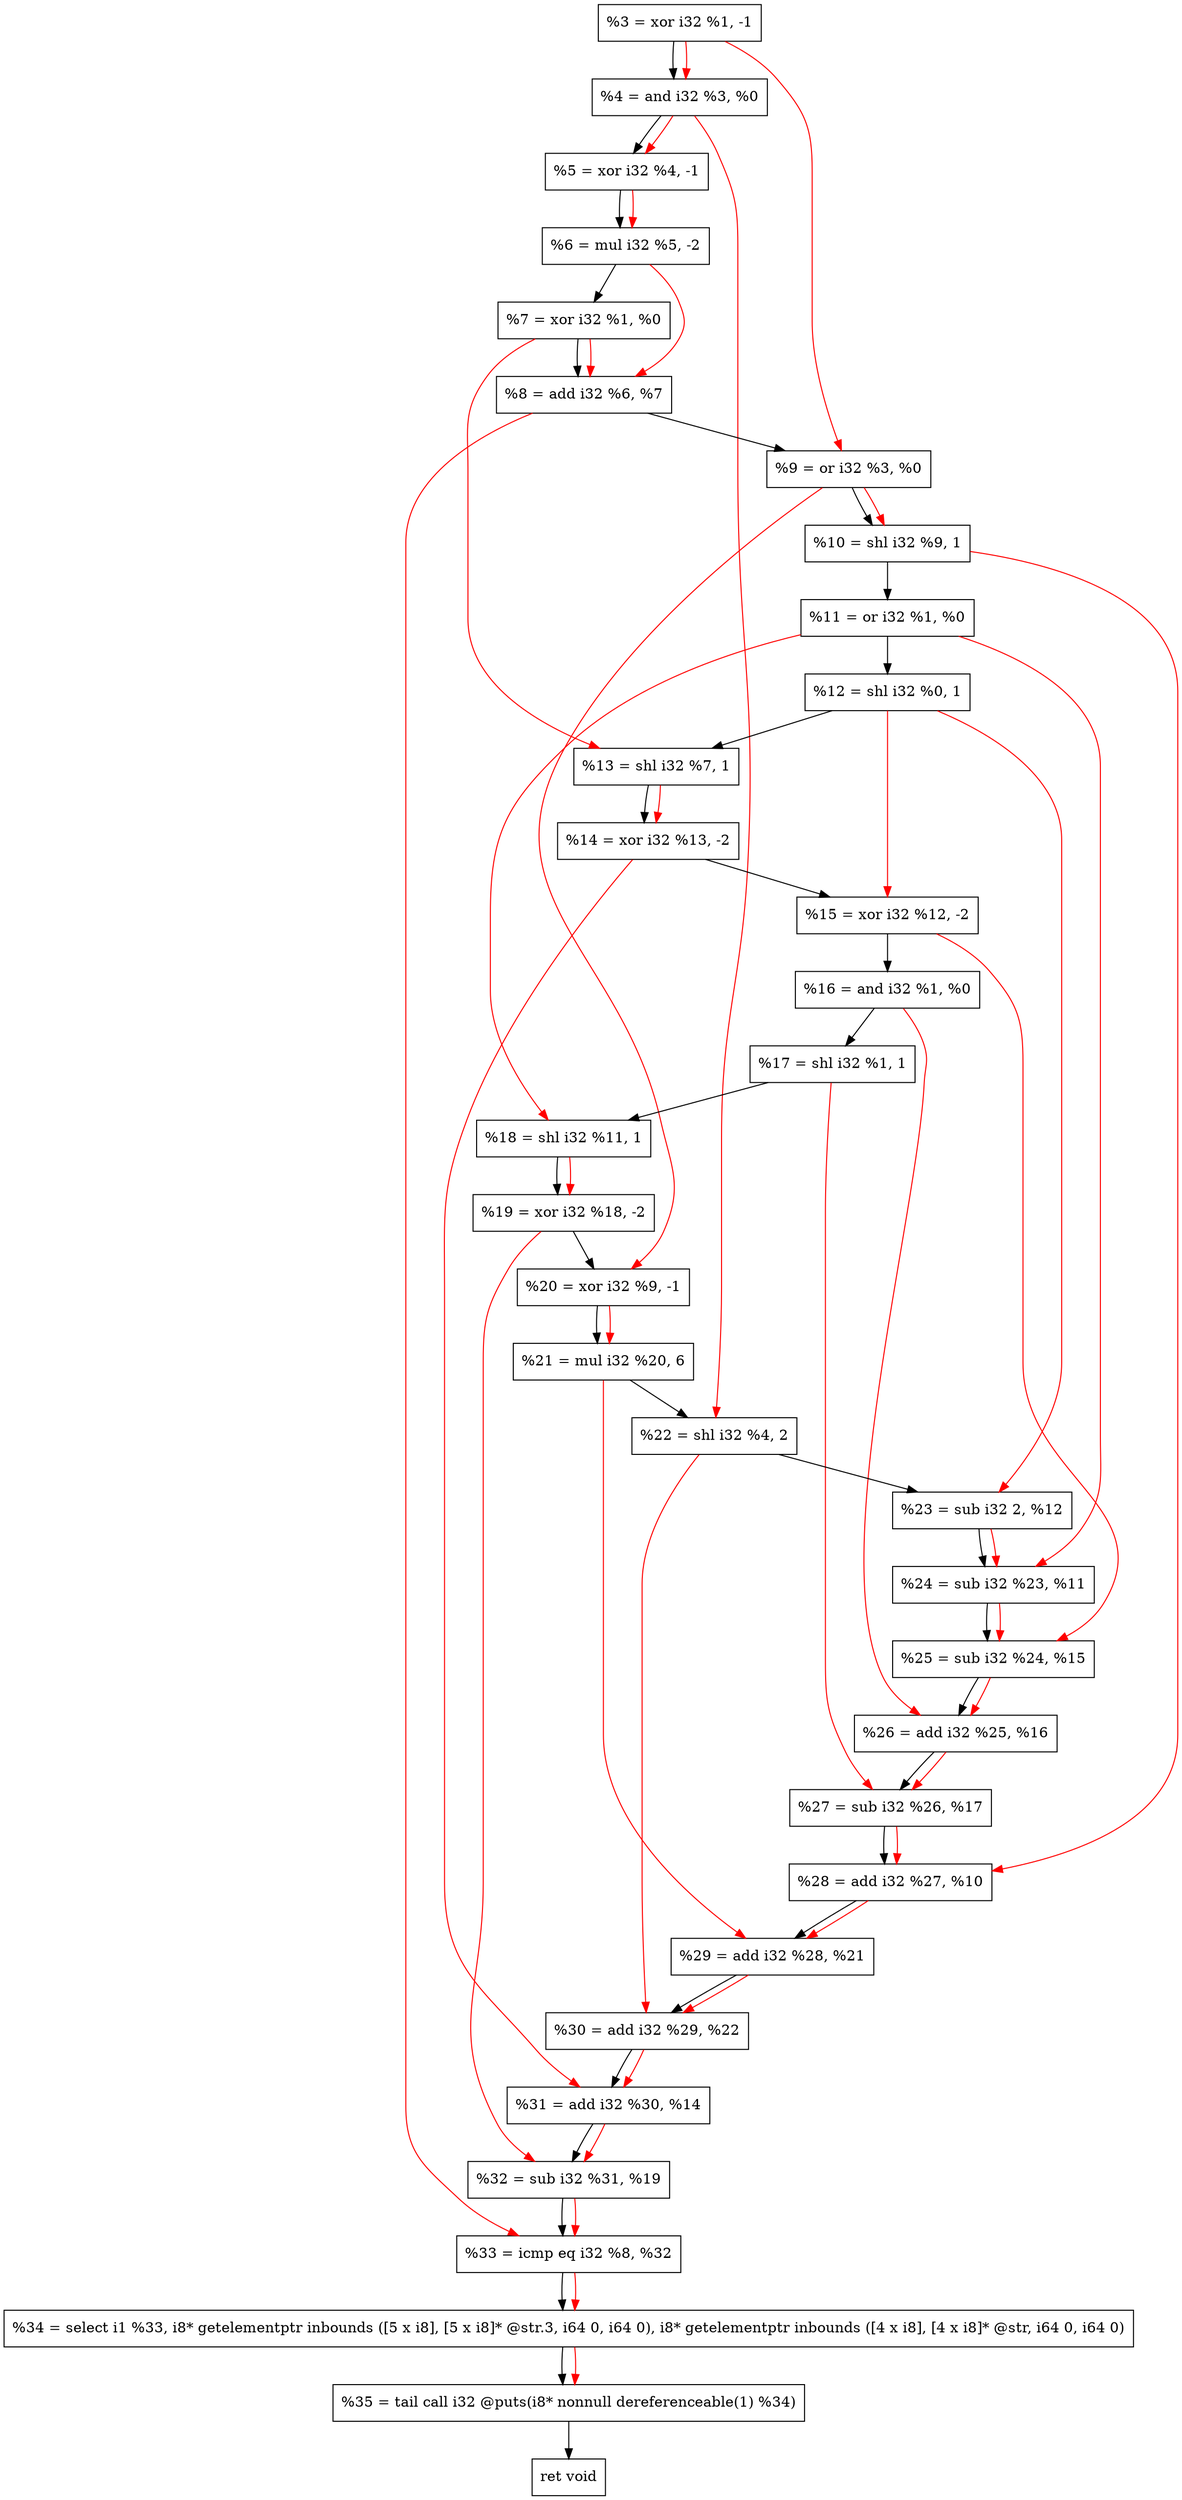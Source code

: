 digraph "DFG for'crackme' function" {
	Node0x1ddfcd0[shape=record, label="  %3 = xor i32 %1, -1"];
	Node0x1ddfd40[shape=record, label="  %4 = and i32 %3, %0"];
	Node0x1ddfe00[shape=record, label="  %5 = xor i32 %4, -1"];
	Node0x1ddfe70[shape=record, label="  %6 = mul i32 %5, -2"];
	Node0x1ddfee0[shape=record, label="  %7 = xor i32 %1, %0"];
	Node0x1ddff50[shape=record, label="  %8 = add i32 %6, %7"];
	Node0x1ddffc0[shape=record, label="  %9 = or i32 %3, %0"];
	Node0x1de0060[shape=record, label="  %10 = shl i32 %9, 1"];
	Node0x1de00d0[shape=record, label="  %11 = or i32 %1, %0"];
	Node0x1de0140[shape=record, label="  %12 = shl i32 %0, 1"];
	Node0x1de01b0[shape=record, label="  %13 = shl i32 %7, 1"];
	Node0x1de0220[shape=record, label="  %14 = xor i32 %13, -2"];
	Node0x1de0290[shape=record, label="  %15 = xor i32 %12, -2"];
	Node0x1de0300[shape=record, label="  %16 = and i32 %1, %0"];
	Node0x1de0370[shape=record, label="  %17 = shl i32 %1, 1"];
	Node0x1de03e0[shape=record, label="  %18 = shl i32 %11, 1"];
	Node0x1de0450[shape=record, label="  %19 = xor i32 %18, -2"];
	Node0x1de04c0[shape=record, label="  %20 = xor i32 %9, -1"];
	Node0x1de0560[shape=record, label="  %21 = mul i32 %20, 6"];
	Node0x1de0600[shape=record, label="  %22 = shl i32 %4, 2"];
	Node0x1de0670[shape=record, label="  %23 = sub i32 2, %12"];
	Node0x1de06e0[shape=record, label="  %24 = sub i32 %23, %11"];
	Node0x1de0750[shape=record, label="  %25 = sub i32 %24, %15"];
	Node0x1de07c0[shape=record, label="  %26 = add i32 %25, %16"];
	Node0x1de0830[shape=record, label="  %27 = sub i32 %26, %17"];
	Node0x1de08a0[shape=record, label="  %28 = add i32 %27, %10"];
	Node0x1de0910[shape=record, label="  %29 = add i32 %28, %21"];
	Node0x1de0980[shape=record, label="  %30 = add i32 %29, %22"];
	Node0x1de09f0[shape=record, label="  %31 = add i32 %30, %14"];
	Node0x1de0a60[shape=record, label="  %32 = sub i32 %31, %19"];
	Node0x1de0ce0[shape=record, label="  %33 = icmp eq i32 %8, %32"];
	Node0x1d80268[shape=record, label="  %34 = select i1 %33, i8* getelementptr inbounds ([5 x i8], [5 x i8]* @str.3, i64 0, i64 0), i8* getelementptr inbounds ([4 x i8], [4 x i8]* @str, i64 0, i64 0)"];
	Node0x1de1180[shape=record, label="  %35 = tail call i32 @puts(i8* nonnull dereferenceable(1) %34)"];
	Node0x1de11d0[shape=record, label="  ret void"];
	Node0x1ddfcd0 -> Node0x1ddfd40;
	Node0x1ddfd40 -> Node0x1ddfe00;
	Node0x1ddfe00 -> Node0x1ddfe70;
	Node0x1ddfe70 -> Node0x1ddfee0;
	Node0x1ddfee0 -> Node0x1ddff50;
	Node0x1ddff50 -> Node0x1ddffc0;
	Node0x1ddffc0 -> Node0x1de0060;
	Node0x1de0060 -> Node0x1de00d0;
	Node0x1de00d0 -> Node0x1de0140;
	Node0x1de0140 -> Node0x1de01b0;
	Node0x1de01b0 -> Node0x1de0220;
	Node0x1de0220 -> Node0x1de0290;
	Node0x1de0290 -> Node0x1de0300;
	Node0x1de0300 -> Node0x1de0370;
	Node0x1de0370 -> Node0x1de03e0;
	Node0x1de03e0 -> Node0x1de0450;
	Node0x1de0450 -> Node0x1de04c0;
	Node0x1de04c0 -> Node0x1de0560;
	Node0x1de0560 -> Node0x1de0600;
	Node0x1de0600 -> Node0x1de0670;
	Node0x1de0670 -> Node0x1de06e0;
	Node0x1de06e0 -> Node0x1de0750;
	Node0x1de0750 -> Node0x1de07c0;
	Node0x1de07c0 -> Node0x1de0830;
	Node0x1de0830 -> Node0x1de08a0;
	Node0x1de08a0 -> Node0x1de0910;
	Node0x1de0910 -> Node0x1de0980;
	Node0x1de0980 -> Node0x1de09f0;
	Node0x1de09f0 -> Node0x1de0a60;
	Node0x1de0a60 -> Node0x1de0ce0;
	Node0x1de0ce0 -> Node0x1d80268;
	Node0x1d80268 -> Node0x1de1180;
	Node0x1de1180 -> Node0x1de11d0;
edge [color=red]
	Node0x1ddfcd0 -> Node0x1ddfd40;
	Node0x1ddfd40 -> Node0x1ddfe00;
	Node0x1ddfe00 -> Node0x1ddfe70;
	Node0x1ddfe70 -> Node0x1ddff50;
	Node0x1ddfee0 -> Node0x1ddff50;
	Node0x1ddfcd0 -> Node0x1ddffc0;
	Node0x1ddffc0 -> Node0x1de0060;
	Node0x1ddfee0 -> Node0x1de01b0;
	Node0x1de01b0 -> Node0x1de0220;
	Node0x1de0140 -> Node0x1de0290;
	Node0x1de00d0 -> Node0x1de03e0;
	Node0x1de03e0 -> Node0x1de0450;
	Node0x1ddffc0 -> Node0x1de04c0;
	Node0x1de04c0 -> Node0x1de0560;
	Node0x1ddfd40 -> Node0x1de0600;
	Node0x1de0140 -> Node0x1de0670;
	Node0x1de0670 -> Node0x1de06e0;
	Node0x1de00d0 -> Node0x1de06e0;
	Node0x1de06e0 -> Node0x1de0750;
	Node0x1de0290 -> Node0x1de0750;
	Node0x1de0750 -> Node0x1de07c0;
	Node0x1de0300 -> Node0x1de07c0;
	Node0x1de07c0 -> Node0x1de0830;
	Node0x1de0370 -> Node0x1de0830;
	Node0x1de0830 -> Node0x1de08a0;
	Node0x1de0060 -> Node0x1de08a0;
	Node0x1de08a0 -> Node0x1de0910;
	Node0x1de0560 -> Node0x1de0910;
	Node0x1de0910 -> Node0x1de0980;
	Node0x1de0600 -> Node0x1de0980;
	Node0x1de0980 -> Node0x1de09f0;
	Node0x1de0220 -> Node0x1de09f0;
	Node0x1de09f0 -> Node0x1de0a60;
	Node0x1de0450 -> Node0x1de0a60;
	Node0x1ddff50 -> Node0x1de0ce0;
	Node0x1de0a60 -> Node0x1de0ce0;
	Node0x1de0ce0 -> Node0x1d80268;
	Node0x1d80268 -> Node0x1de1180;
}
